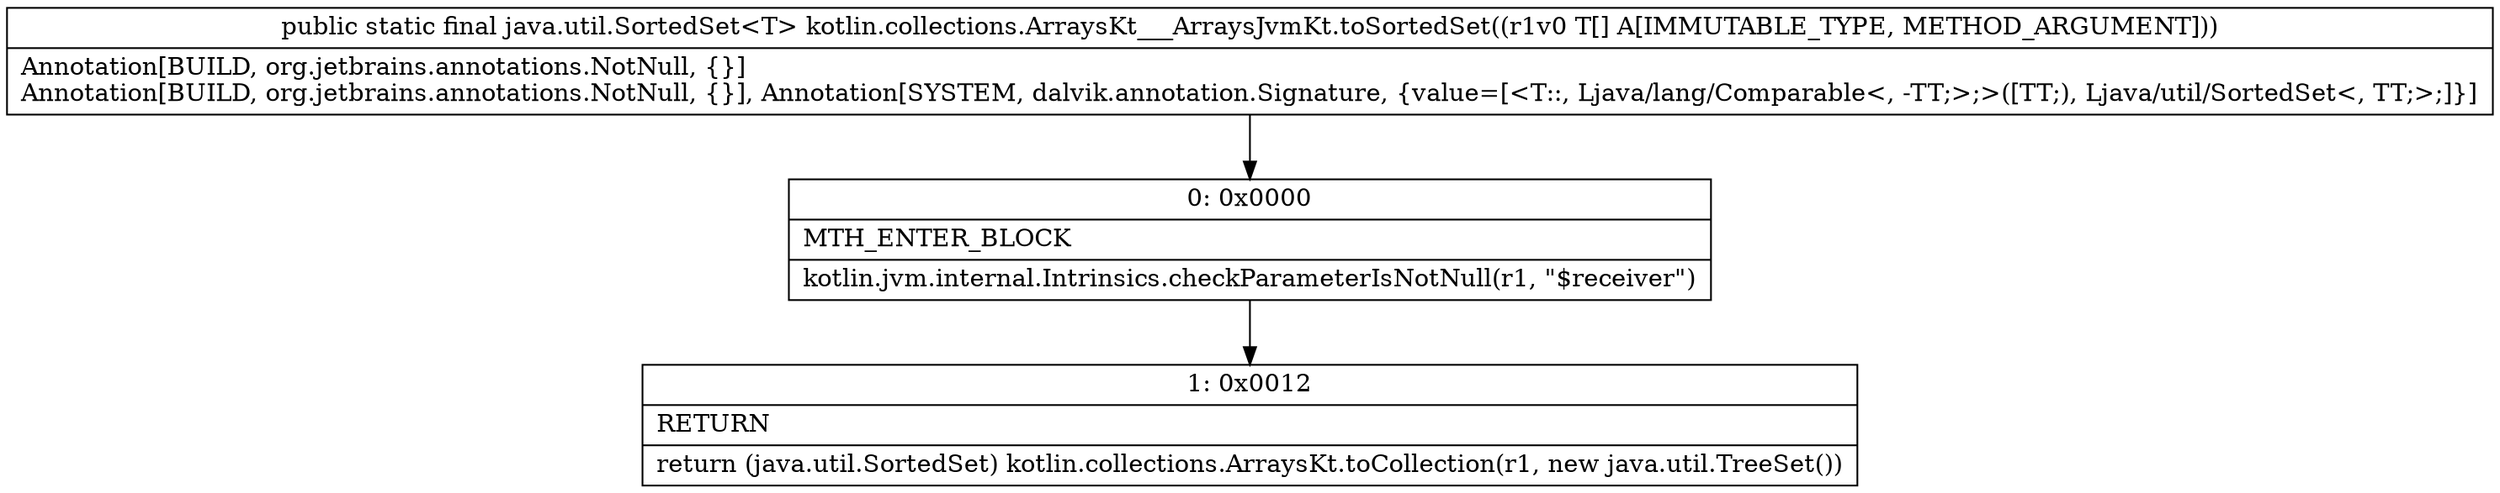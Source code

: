 digraph "CFG forkotlin.collections.ArraysKt___ArraysJvmKt.toSortedSet([Ljava\/lang\/Comparable;)Ljava\/util\/SortedSet;" {
Node_0 [shape=record,label="{0\:\ 0x0000|MTH_ENTER_BLOCK\l|kotlin.jvm.internal.Intrinsics.checkParameterIsNotNull(r1, \"$receiver\")\l}"];
Node_1 [shape=record,label="{1\:\ 0x0012|RETURN\l|return (java.util.SortedSet) kotlin.collections.ArraysKt.toCollection(r1, new java.util.TreeSet())\l}"];
MethodNode[shape=record,label="{public static final java.util.SortedSet\<T\> kotlin.collections.ArraysKt___ArraysJvmKt.toSortedSet((r1v0 T[] A[IMMUTABLE_TYPE, METHOD_ARGUMENT]))  | Annotation[BUILD, org.jetbrains.annotations.NotNull, \{\}]\lAnnotation[BUILD, org.jetbrains.annotations.NotNull, \{\}], Annotation[SYSTEM, dalvik.annotation.Signature, \{value=[\<T::, Ljava\/lang\/Comparable\<, \-TT;\>;\>([TT;), Ljava\/util\/SortedSet\<, TT;\>;]\}]\l}"];
MethodNode -> Node_0;
Node_0 -> Node_1;
}

